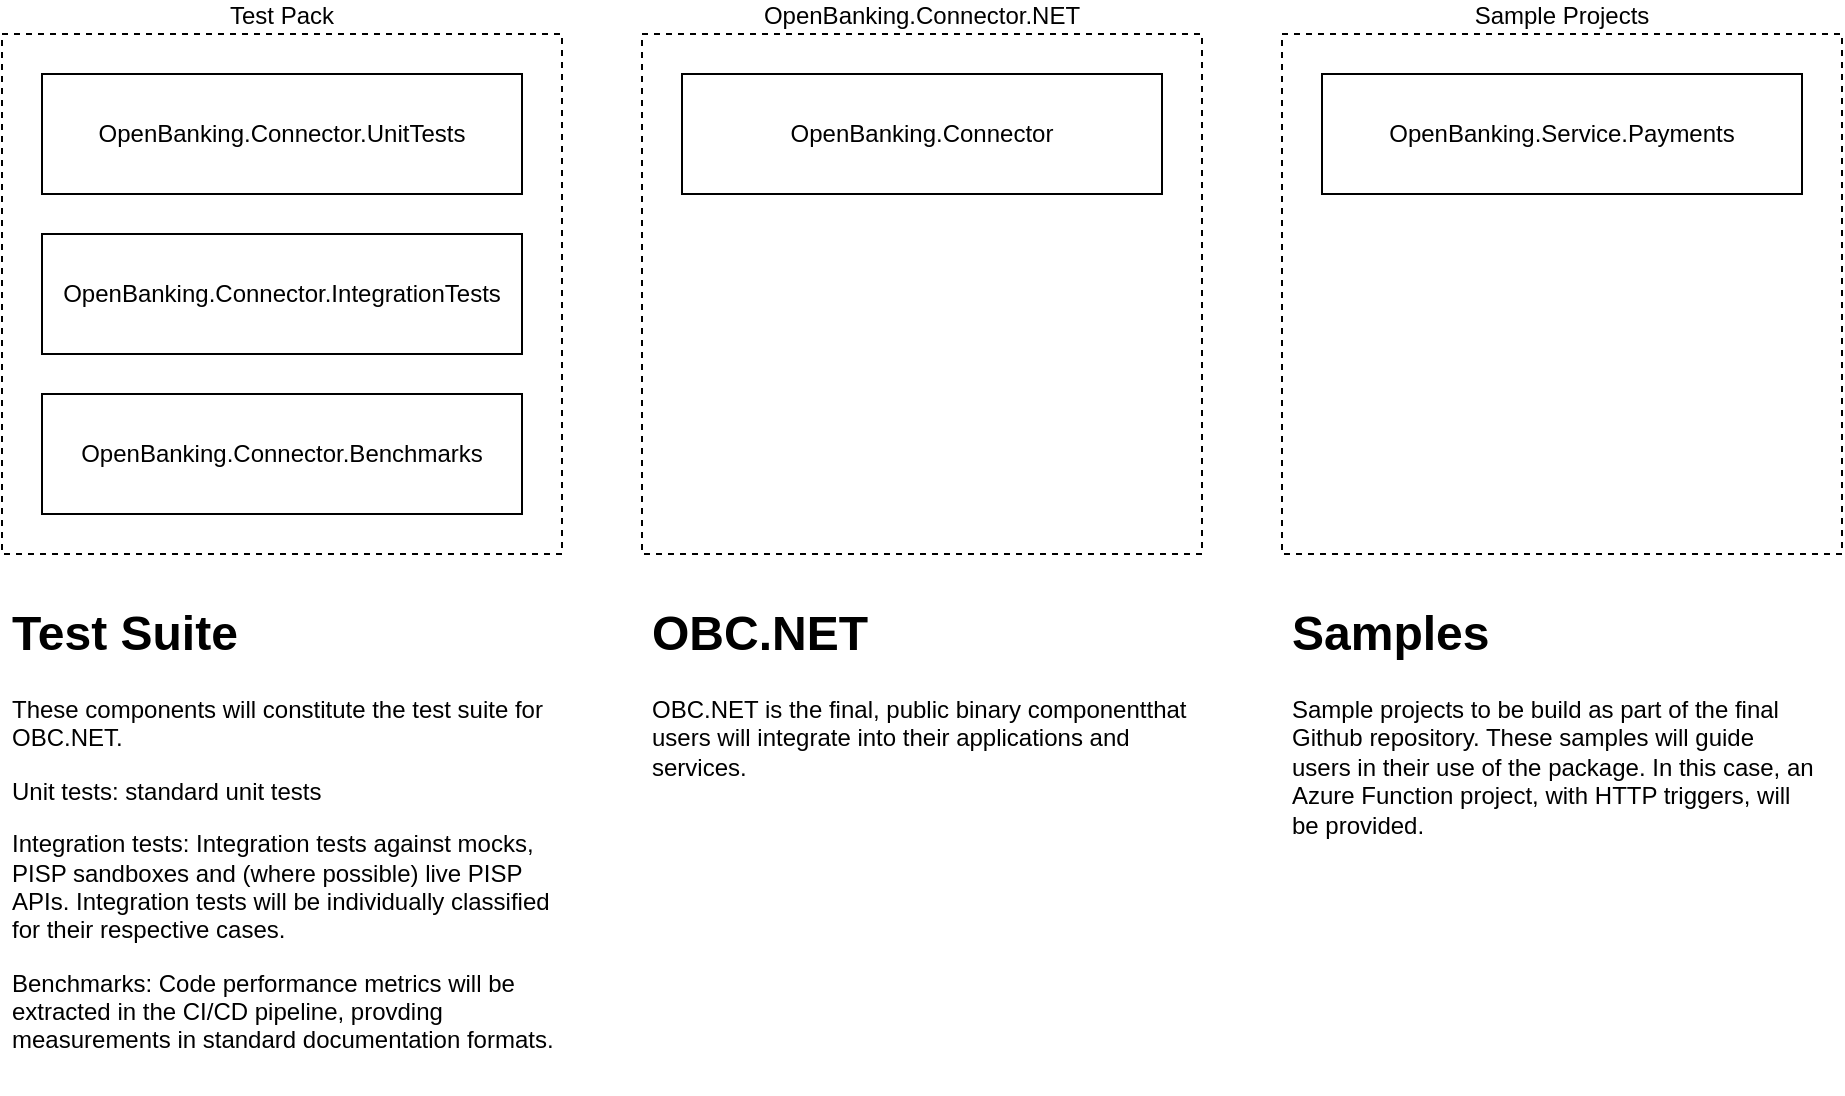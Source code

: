 <mxfile version="12.3.3" type="device" pages="1"><diagram id="Vm2K3ptnCsD5tj5uzASr" name="Page-1"><mxGraphModel dx="1424" dy="770" grid="1" gridSize="10" guides="1" tooltips="1" connect="1" arrows="1" fold="1" page="1" pageScale="1" pageWidth="1169" pageHeight="827" math="0" shadow="0"><root><mxCell id="0"/><mxCell id="1" parent="0"/><mxCell id="jJaSdJK07-652fm3swu0-9" value="Sample Projects" style="rounded=0;whiteSpace=wrap;html=1;dashed=1;labelPosition=center;verticalLabelPosition=top;align=center;verticalAlign=bottom;" vertex="1" parent="1"><mxGeometry x="680" y="40" width="280" height="260" as="geometry"/></mxCell><mxCell id="jJaSdJK07-652fm3swu0-8" value="OpenBanking.Connector.NET" style="rounded=0;whiteSpace=wrap;html=1;dashed=1;labelPosition=center;verticalLabelPosition=top;align=center;verticalAlign=bottom;" vertex="1" parent="1"><mxGeometry x="360" y="40" width="280" height="260" as="geometry"/></mxCell><mxCell id="jJaSdJK07-652fm3swu0-7" value="Test Pack" style="rounded=0;whiteSpace=wrap;html=1;dashed=1;labelPosition=center;verticalLabelPosition=top;align=center;verticalAlign=bottom;" vertex="1" parent="1"><mxGeometry x="40" y="40" width="280" height="260" as="geometry"/></mxCell><mxCell id="jJaSdJK07-652fm3swu0-2" value="OpenBanking.Connector" style="rounded=0;whiteSpace=wrap;html=1;" vertex="1" parent="1"><mxGeometry x="380" y="60" width="240" height="60" as="geometry"/></mxCell><mxCell id="jJaSdJK07-652fm3swu0-3" value="OpenBanking.Service.Payments" style="rounded=0;whiteSpace=wrap;html=1;" vertex="1" parent="1"><mxGeometry x="700" y="60" width="240" height="60" as="geometry"/></mxCell><mxCell id="jJaSdJK07-652fm3swu0-4" value="OpenBanking.Connector.UnitTests" style="rounded=0;whiteSpace=wrap;html=1;" vertex="1" parent="1"><mxGeometry x="60" y="60" width="240" height="60" as="geometry"/></mxCell><mxCell id="jJaSdJK07-652fm3swu0-5" value="OpenBanking.Connector.IntegrationTests" style="rounded=0;whiteSpace=wrap;html=1;" vertex="1" parent="1"><mxGeometry x="60" y="140" width="240" height="60" as="geometry"/></mxCell><mxCell id="jJaSdJK07-652fm3swu0-6" value="&lt;div&gt;OpenBanking.Connector.Benchmarks&lt;/div&gt;" style="rounded=0;whiteSpace=wrap;html=1;" vertex="1" parent="1"><mxGeometry x="60" y="220" width="240" height="60" as="geometry"/></mxCell><mxCell id="jJaSdJK07-652fm3swu0-10" value="&lt;h1&gt;Test Suite&lt;/h1&gt;&lt;p&gt;These components will constitute the test suite for OBC.NET.&lt;/p&gt;&lt;p&gt;Unit tests: standard unit tests&lt;/p&gt;&lt;p&gt;Integration tests: Integration tests against mocks, PISP sandboxes and (where possible) live PISP APIs. Integration tests will be individually classified for their respective cases.&lt;/p&gt;&lt;p&gt;Benchmarks: Code performance metrics will be extracted in the CI/CD pipeline, provding measurements in standard documentation formats.&lt;br&gt;&lt;/p&gt;" style="text;html=1;strokeColor=none;fillColor=none;spacing=5;spacingTop=-20;whiteSpace=wrap;overflow=hidden;rounded=0;dashed=1;" vertex="1" parent="1"><mxGeometry x="40" y="320" width="280" height="250" as="geometry"/></mxCell><mxCell id="jJaSdJK07-652fm3swu0-11" value="&lt;h1&gt;OBC.NET&lt;/h1&gt;&lt;p&gt;OBC.NET is the final, public binary componentthat users will integrate into their applications and services.&lt;/p&gt;" style="text;html=1;strokeColor=none;fillColor=none;spacing=5;spacingTop=-20;whiteSpace=wrap;overflow=hidden;rounded=0;dashed=1;" vertex="1" parent="1"><mxGeometry x="360" y="320" width="280" height="120" as="geometry"/></mxCell><mxCell id="jJaSdJK07-652fm3swu0-12" value="&lt;h1&gt;Samples&lt;/h1&gt;&lt;p&gt;Sample projects to be build as part of the final Github repository. These samples will guide users in their use of the package. In this case, an Azure Function project, with HTTP triggers, will be provided.&lt;br&gt;&lt;/p&gt;" style="text;html=1;strokeColor=none;fillColor=none;spacing=5;spacingTop=-20;whiteSpace=wrap;overflow=hidden;rounded=0;dashed=1;" vertex="1" parent="1"><mxGeometry x="680" y="320" width="270" height="160" as="geometry"/></mxCell></root></mxGraphModel></diagram></mxfile>